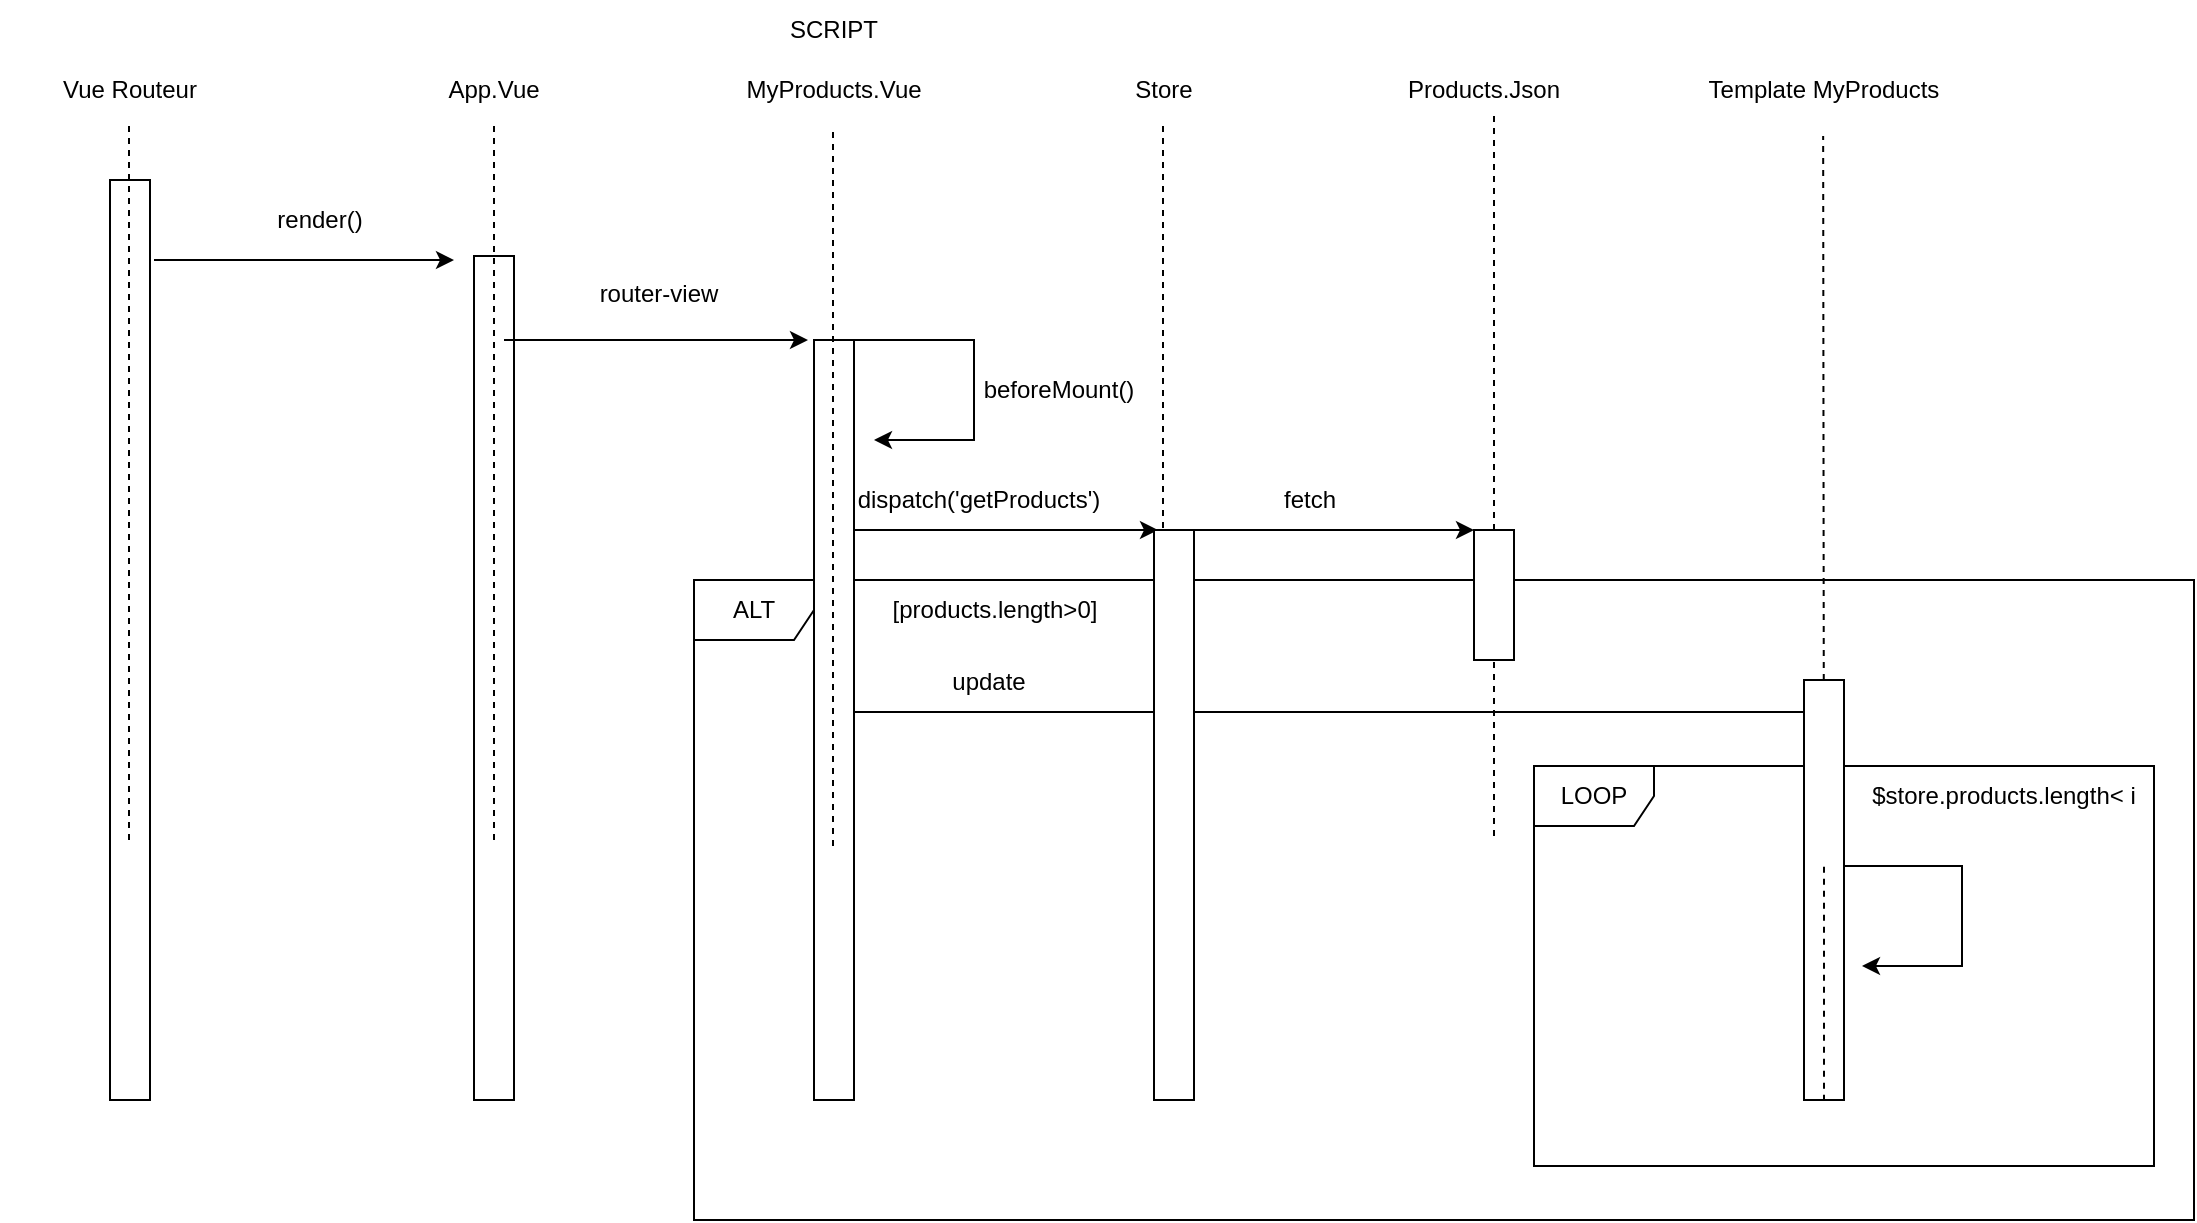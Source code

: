 <mxfile version="17.4.6" type="github">
  <diagram id="YAFwFQsdiq7BQ-Bqq2GM" name="Page-1">
    <mxGraphModel dx="1278" dy="489" grid="1" gridSize="10" guides="1" tooltips="1" connect="1" arrows="1" fold="1" page="1" pageScale="1" pageWidth="1169" pageHeight="1654" math="0" shadow="0">
      <root>
        <mxCell id="0" />
        <mxCell id="1" parent="0" />
        <mxCell id="xk2Ao4R3CrxUNv2WV21u-1" value="ALT" style="shape=umlFrame;whiteSpace=wrap;html=1;" vertex="1" parent="1">
          <mxGeometry x="360" y="300" width="750" height="320" as="geometry" />
        </mxCell>
        <mxCell id="xk2Ao4R3CrxUNv2WV21u-2" value="LOOP" style="shape=umlFrame;whiteSpace=wrap;html=1;" vertex="1" parent="1">
          <mxGeometry x="780" y="393" width="310" height="200" as="geometry" />
        </mxCell>
        <mxCell id="xk2Ao4R3CrxUNv2WV21u-3" value="" style="rounded=0;whiteSpace=wrap;html=1;" vertex="1" parent="1">
          <mxGeometry x="750" y="275" width="20" height="65" as="geometry" />
        </mxCell>
        <mxCell id="xk2Ao4R3CrxUNv2WV21u-4" value="" style="rounded=0;whiteSpace=wrap;html=1;" vertex="1" parent="1">
          <mxGeometry x="68" y="100" width="20" height="460" as="geometry" />
        </mxCell>
        <mxCell id="xk2Ao4R3CrxUNv2WV21u-5" value="Vue Routeur" style="text;html=1;strokeColor=none;fillColor=none;align=center;verticalAlign=middle;whiteSpace=wrap;rounded=0;" vertex="1" parent="1">
          <mxGeometry x="13" y="40" width="130" height="30" as="geometry" />
        </mxCell>
        <mxCell id="xk2Ao4R3CrxUNv2WV21u-6" value="App.Vue" style="text;html=1;strokeColor=none;fillColor=none;align=center;verticalAlign=middle;whiteSpace=wrap;rounded=0;" vertex="1" parent="1">
          <mxGeometry x="175" y="40" width="170" height="30" as="geometry" />
        </mxCell>
        <mxCell id="xk2Ao4R3CrxUNv2WV21u-7" value="MyProducts.Vue" style="text;html=1;strokeColor=none;fillColor=none;align=center;verticalAlign=middle;whiteSpace=wrap;rounded=0;" vertex="1" parent="1">
          <mxGeometry x="345" y="40" width="170" height="30" as="geometry" />
        </mxCell>
        <mxCell id="xk2Ao4R3CrxUNv2WV21u-8" value="Store" style="text;html=1;strokeColor=none;fillColor=none;align=center;verticalAlign=middle;whiteSpace=wrap;rounded=0;" vertex="1" parent="1">
          <mxGeometry x="510" y="40" width="170" height="30" as="geometry" />
        </mxCell>
        <mxCell id="xk2Ao4R3CrxUNv2WV21u-9" value="" style="rounded=0;whiteSpace=wrap;html=1;" vertex="1" parent="1">
          <mxGeometry x="420" y="180" width="20" height="380" as="geometry" />
        </mxCell>
        <mxCell id="xk2Ao4R3CrxUNv2WV21u-10" value="render()" style="text;html=1;strokeColor=none;fillColor=none;align=center;verticalAlign=middle;whiteSpace=wrap;rounded=0;" vertex="1" parent="1">
          <mxGeometry x="123" y="105" width="100" height="30" as="geometry" />
        </mxCell>
        <mxCell id="xk2Ao4R3CrxUNv2WV21u-11" value="router-view" style="text;html=1;strokeColor=none;fillColor=none;align=center;verticalAlign=middle;whiteSpace=wrap;rounded=0;" vertex="1" parent="1">
          <mxGeometry x="300" y="142" width="85" height="30" as="geometry" />
        </mxCell>
        <mxCell id="xk2Ao4R3CrxUNv2WV21u-12" value="" style="endArrow=none;dashed=1;html=1;rounded=0;entryX=0.5;entryY=1;entryDx=0;entryDy=0;" edge="1" parent="1">
          <mxGeometry width="50" height="50" relative="1" as="geometry">
            <mxPoint x="77.5" y="430" as="sourcePoint" />
            <mxPoint x="77.5" y="70" as="targetPoint" />
          </mxGeometry>
        </mxCell>
        <mxCell id="xk2Ao4R3CrxUNv2WV21u-13" value="" style="endArrow=none;dashed=1;html=1;rounded=0;entryX=0.5;entryY=1;entryDx=0;entryDy=0;" edge="1" parent="1">
          <mxGeometry width="50" height="50" relative="1" as="geometry">
            <mxPoint x="429.5" y="433" as="sourcePoint" />
            <mxPoint x="429.5" y="73" as="targetPoint" />
          </mxGeometry>
        </mxCell>
        <mxCell id="xk2Ao4R3CrxUNv2WV21u-14" value="" style="endArrow=classic;html=1;rounded=0;" edge="1" parent="1">
          <mxGeometry width="50" height="50" relative="1" as="geometry">
            <mxPoint x="90" y="140" as="sourcePoint" />
            <mxPoint x="240" y="140" as="targetPoint" />
          </mxGeometry>
        </mxCell>
        <mxCell id="xk2Ao4R3CrxUNv2WV21u-15" value="" style="rounded=0;whiteSpace=wrap;html=1;" vertex="1" parent="1">
          <mxGeometry x="250" y="138" width="20" height="422" as="geometry" />
        </mxCell>
        <mxCell id="xk2Ao4R3CrxUNv2WV21u-16" value="" style="endArrow=none;dashed=1;html=1;rounded=0;entryX=0.5;entryY=1;entryDx=0;entryDy=0;" edge="1" parent="1">
          <mxGeometry width="50" height="50" relative="1" as="geometry">
            <mxPoint x="260" y="430" as="sourcePoint" />
            <mxPoint x="260" y="70" as="targetPoint" />
          </mxGeometry>
        </mxCell>
        <mxCell id="xk2Ao4R3CrxUNv2WV21u-17" value="Products.Json" style="text;html=1;strokeColor=none;fillColor=none;align=center;verticalAlign=middle;whiteSpace=wrap;rounded=0;" vertex="1" parent="1">
          <mxGeometry x="670" y="40" width="170" height="30" as="geometry" />
        </mxCell>
        <mxCell id="xk2Ao4R3CrxUNv2WV21u-18" value="" style="endArrow=none;dashed=1;html=1;rounded=0;entryX=0.5;entryY=1;entryDx=0;entryDy=0;" edge="1" parent="1">
          <mxGeometry width="50" height="50" relative="1" as="geometry">
            <mxPoint x="594.5" y="430" as="sourcePoint" />
            <mxPoint x="594.5" y="70" as="targetPoint" />
          </mxGeometry>
        </mxCell>
        <mxCell id="xk2Ao4R3CrxUNv2WV21u-19" value="" style="endArrow=classic;html=1;rounded=0;exitX=1;exitY=1;exitDx=0;exitDy=0;" edge="1" parent="1">
          <mxGeometry width="50" height="50" relative="1" as="geometry">
            <mxPoint x="265" y="180" as="sourcePoint" />
            <mxPoint x="417" y="180" as="targetPoint" />
          </mxGeometry>
        </mxCell>
        <mxCell id="xk2Ao4R3CrxUNv2WV21u-20" value="" style="endArrow=classic;html=1;rounded=0;exitX=1;exitY=1;exitDx=0;exitDy=0;" edge="1" parent="1">
          <mxGeometry width="50" height="50" relative="1" as="geometry">
            <mxPoint x="598" y="275" as="sourcePoint" />
            <mxPoint x="750" y="275" as="targetPoint" />
          </mxGeometry>
        </mxCell>
        <mxCell id="xk2Ao4R3CrxUNv2WV21u-21" value="" style="endArrow=none;dashed=1;html=1;rounded=0;entryX=0.5;entryY=1;entryDx=0;entryDy=0;" edge="1" parent="1" target="xk2Ao4R3CrxUNv2WV21u-3">
          <mxGeometry width="50" height="50" relative="1" as="geometry">
            <mxPoint x="760" y="428" as="sourcePoint" />
            <mxPoint x="760" y="68" as="targetPoint" />
          </mxGeometry>
        </mxCell>
        <mxCell id="xk2Ao4R3CrxUNv2WV21u-22" value="" style="endArrow=none;dashed=1;html=1;rounded=0;entryX=0.5;entryY=1;entryDx=0;entryDy=0;startArrow=none;" edge="1" parent="1" source="xk2Ao4R3CrxUNv2WV21u-3">
          <mxGeometry width="50" height="50" relative="1" as="geometry">
            <mxPoint x="760" y="428" as="sourcePoint" />
            <mxPoint x="760" y="68" as="targetPoint" />
          </mxGeometry>
        </mxCell>
        <mxCell id="xk2Ao4R3CrxUNv2WV21u-23" value="fetch" style="text;html=1;strokeColor=none;fillColor=none;align=center;verticalAlign=middle;whiteSpace=wrap;rounded=0;" vertex="1" parent="1">
          <mxGeometry x="618" y="245" width="100" height="30" as="geometry" />
        </mxCell>
        <mxCell id="xk2Ao4R3CrxUNv2WV21u-24" value="" style="endArrow=classic;html=1;rounded=0;exitX=1;exitY=0;exitDx=0;exitDy=0;" edge="1" parent="1">
          <mxGeometry width="50" height="50" relative="1" as="geometry">
            <mxPoint x="440" y="180.0" as="sourcePoint" />
            <mxPoint x="450" y="230" as="targetPoint" />
            <Array as="points">
              <mxPoint x="500" y="180" />
              <mxPoint x="500" y="230" />
            </Array>
          </mxGeometry>
        </mxCell>
        <mxCell id="xk2Ao4R3CrxUNv2WV21u-25" value="beforeMount()" style="text;html=1;strokeColor=none;fillColor=none;align=center;verticalAlign=middle;whiteSpace=wrap;rounded=0;" vertex="1" parent="1">
          <mxGeometry x="500" y="190" width="85" height="30" as="geometry" />
        </mxCell>
        <mxCell id="xk2Ao4R3CrxUNv2WV21u-26" value="dispatch(&#39;getProducts&#39;)" style="text;html=1;strokeColor=none;fillColor=none;align=center;verticalAlign=middle;whiteSpace=wrap;rounded=0;" vertex="1" parent="1">
          <mxGeometry x="460" y="245" width="85" height="30" as="geometry" />
        </mxCell>
        <mxCell id="xk2Ao4R3CrxUNv2WV21u-27" value="" style="endArrow=classic;html=1;rounded=0;exitX=1;exitY=1;exitDx=0;exitDy=0;" edge="1" parent="1">
          <mxGeometry width="50" height="50" relative="1" as="geometry">
            <mxPoint x="440" y="275" as="sourcePoint" />
            <mxPoint x="592" y="275" as="targetPoint" />
          </mxGeometry>
        </mxCell>
        <mxCell id="xk2Ao4R3CrxUNv2WV21u-28" value="update" style="text;html=1;strokeColor=none;fillColor=none;align=center;verticalAlign=middle;whiteSpace=wrap;rounded=0;" vertex="1" parent="1">
          <mxGeometry x="465" y="336" width="85" height="30" as="geometry" />
        </mxCell>
        <mxCell id="xk2Ao4R3CrxUNv2WV21u-29" value="[products.length&amp;gt;0]" style="text;html=1;strokeColor=none;fillColor=none;align=center;verticalAlign=middle;whiteSpace=wrap;rounded=0;" vertex="1" parent="1">
          <mxGeometry x="467.5" y="300" width="85" height="30" as="geometry" />
        </mxCell>
        <mxCell id="xk2Ao4R3CrxUNv2WV21u-30" value="Template MyProducts" style="text;html=1;strokeColor=none;fillColor=none;align=center;verticalAlign=middle;whiteSpace=wrap;rounded=0;" vertex="1" parent="1">
          <mxGeometry x="840" y="40" width="170" height="30" as="geometry" />
        </mxCell>
        <mxCell id="xk2Ao4R3CrxUNv2WV21u-31" value="" style="endArrow=none;dashed=1;html=1;rounded=0;entryX=0.5;entryY=1;entryDx=0;entryDy=0;startArrow=none;" edge="1" parent="1" source="xk2Ao4R3CrxUNv2WV21u-36">
          <mxGeometry width="50" height="50" relative="1" as="geometry">
            <mxPoint x="925" y="443.333" as="sourcePoint" />
            <mxPoint x="924.58" y="78" as="targetPoint" />
          </mxGeometry>
        </mxCell>
        <mxCell id="xk2Ao4R3CrxUNv2WV21u-32" value="" style="endArrow=classic;html=1;rounded=0;" edge="1" parent="1">
          <mxGeometry width="50" height="50" relative="1" as="geometry">
            <mxPoint x="440" y="366" as="sourcePoint" />
            <mxPoint x="925" y="366" as="targetPoint" />
          </mxGeometry>
        </mxCell>
        <mxCell id="xk2Ao4R3CrxUNv2WV21u-33" value="$store.products.length&amp;lt; i" style="text;html=1;strokeColor=none;fillColor=none;align=center;verticalAlign=middle;whiteSpace=wrap;rounded=0;" vertex="1" parent="1">
          <mxGeometry x="935" y="393" width="160" height="30" as="geometry" />
        </mxCell>
        <mxCell id="xk2Ao4R3CrxUNv2WV21u-34" value="SCRIPT" style="text;html=1;strokeColor=none;fillColor=none;align=center;verticalAlign=middle;whiteSpace=wrap;rounded=0;" vertex="1" parent="1">
          <mxGeometry x="365" y="10" width="130" height="30" as="geometry" />
        </mxCell>
        <mxCell id="xk2Ao4R3CrxUNv2WV21u-35" value="" style="endArrow=classic;html=1;rounded=0;exitX=1;exitY=0;exitDx=0;exitDy=0;" edge="1" parent="1">
          <mxGeometry width="50" height="50" relative="1" as="geometry">
            <mxPoint x="934" y="443" as="sourcePoint" />
            <mxPoint x="944" y="493" as="targetPoint" />
            <Array as="points">
              <mxPoint x="994" y="443" />
              <mxPoint x="994" y="493" />
            </Array>
          </mxGeometry>
        </mxCell>
        <mxCell id="xk2Ao4R3CrxUNv2WV21u-36" value="" style="rounded=0;whiteSpace=wrap;html=1;" vertex="1" parent="1">
          <mxGeometry x="915" y="350" width="20" height="210" as="geometry" />
        </mxCell>
        <mxCell id="xk2Ao4R3CrxUNv2WV21u-37" value="" style="endArrow=none;dashed=1;html=1;rounded=0;entryX=0.5;entryY=1;entryDx=0;entryDy=0;startArrow=none;" edge="1" parent="1" target="xk2Ao4R3CrxUNv2WV21u-36">
          <mxGeometry width="50" height="50" relative="1" as="geometry">
            <mxPoint x="925" y="443.333" as="sourcePoint" />
            <mxPoint x="924.58" y="78" as="targetPoint" />
          </mxGeometry>
        </mxCell>
        <mxCell id="xk2Ao4R3CrxUNv2WV21u-38" value="" style="rounded=0;whiteSpace=wrap;html=1;" vertex="1" parent="1">
          <mxGeometry x="590" y="275" width="20" height="285" as="geometry" />
        </mxCell>
      </root>
    </mxGraphModel>
  </diagram>
</mxfile>
